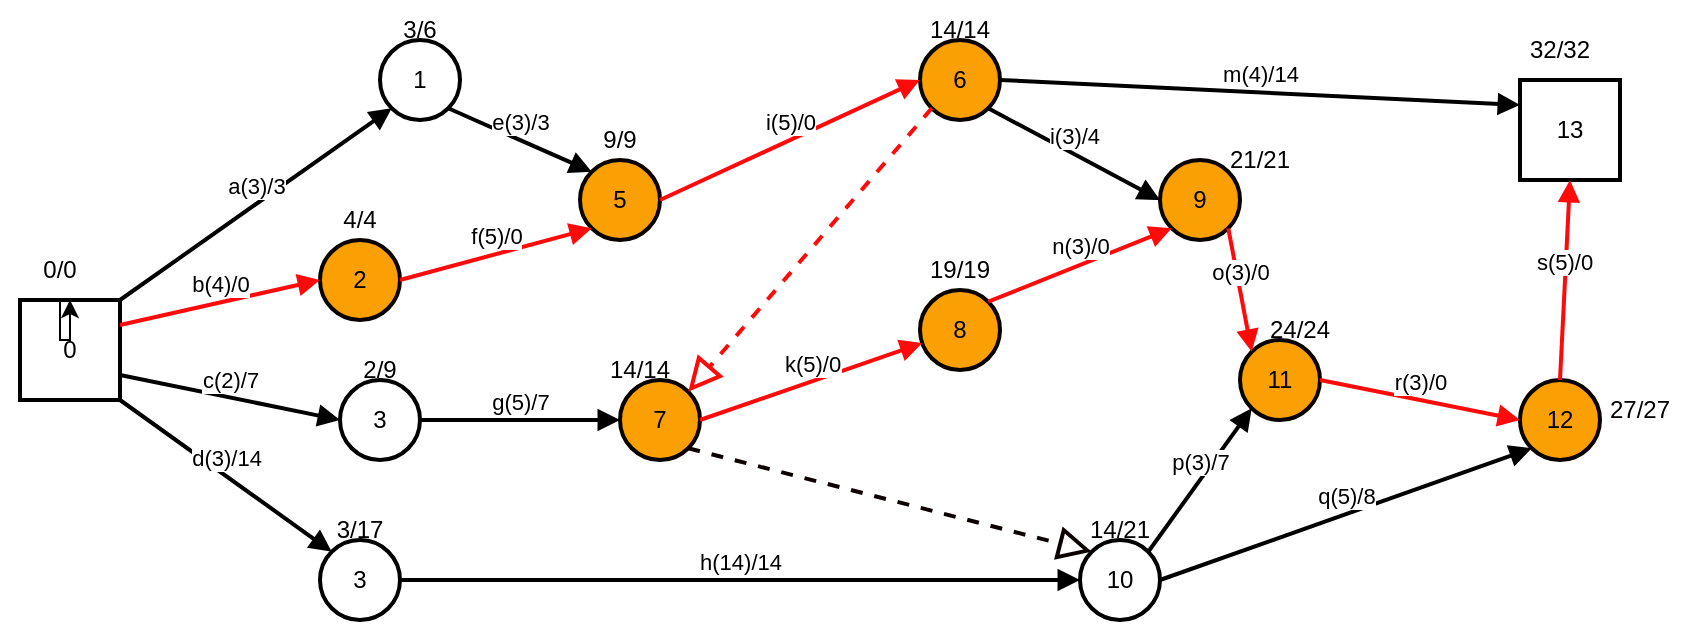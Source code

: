 <mxfile version="16.1.0" type="github" pages="2"><diagram id="oEf3Yl-H5i9EgFKKw8-c" name="Page-1"><mxGraphModel dx="1888" dy="579" grid="1" gridSize="10" guides="1" tooltips="1" connect="1" arrows="1" fold="1" page="1" pageScale="1" pageWidth="850" pageHeight="1100" math="0" shadow="0"><root><mxCell id="0"/><mxCell id="1" parent="0"/><mxCell id="lB4FinzbQt6ROny5KqeL-2" value="1" style="ellipse;whiteSpace=wrap;html=1;aspect=fixed;strokeWidth=2;" parent="1" vertex="1"><mxGeometry x="-150" y="100" width="40" height="40" as="geometry"/></mxCell><mxCell id="lB4FinzbQt6ROny5KqeL-3" value="2" style="ellipse;whiteSpace=wrap;html=1;aspect=fixed;fillColor=#FAA005;fontColor=#000000;strokeColor=#080200;strokeWidth=2;" parent="1" vertex="1"><mxGeometry x="-180" y="200" width="40" height="40" as="geometry"/></mxCell><mxCell id="lB4FinzbQt6ROny5KqeL-4" value="3" style="ellipse;whiteSpace=wrap;html=1;aspect=fixed;strokeWidth=2;" parent="1" vertex="1"><mxGeometry x="-170" y="270" width="40" height="40" as="geometry"/></mxCell><mxCell id="lB4FinzbQt6ROny5KqeL-5" value="10" style="ellipse;whiteSpace=wrap;html=1;aspect=fixed;strokeWidth=2;" parent="1" vertex="1"><mxGeometry x="200" y="350" width="40" height="40" as="geometry"/></mxCell><mxCell id="lB4FinzbQt6ROny5KqeL-6" value="9" style="ellipse;whiteSpace=wrap;html=1;aspect=fixed;fillColor=#FAA005;fontColor=#000000;strokeColor=#080200;strokeWidth=2;" parent="1" vertex="1"><mxGeometry x="240" y="160" width="40" height="40" as="geometry"/></mxCell><mxCell id="lB4FinzbQt6ROny5KqeL-7" value="12" style="ellipse;whiteSpace=wrap;html=1;aspect=fixed;fillColor=#FAA005;fontColor=#000000;strokeColor=#080200;strokeWidth=2;" parent="1" vertex="1"><mxGeometry x="420" y="270" width="40" height="40" as="geometry"/></mxCell><mxCell id="lB4FinzbQt6ROny5KqeL-8" value="8" style="ellipse;whiteSpace=wrap;html=1;aspect=fixed;fillColor=#FAA005;fontColor=#000000;strokeColor=#080200;strokeWidth=2;" parent="1" vertex="1"><mxGeometry x="120" y="225" width="40" height="40" as="geometry"/></mxCell><mxCell id="lB4FinzbQt6ROny5KqeL-9" value="11" style="ellipse;whiteSpace=wrap;html=1;aspect=fixed;fillColor=#FAA005;fontColor=#000000;strokeColor=#080200;strokeWidth=2;" parent="1" vertex="1"><mxGeometry x="280" y="250" width="40" height="40" as="geometry"/></mxCell><mxCell id="lB4FinzbQt6ROny5KqeL-10" value="5" style="ellipse;whiteSpace=wrap;html=1;aspect=fixed;fillColor=#FAA005;fontColor=#000000;strokeColor=#080200;strokeWidth=2;" parent="1" vertex="1"><mxGeometry x="-50" y="160" width="40" height="40" as="geometry"/></mxCell><mxCell id="lB4FinzbQt6ROny5KqeL-11" value="7" style="ellipse;whiteSpace=wrap;html=1;aspect=fixed;fillColor=#FAA005;fontColor=#000000;strokeColor=#080200;strokeWidth=2;" parent="1" vertex="1"><mxGeometry x="-30" y="270" width="40" height="40" as="geometry"/></mxCell><mxCell id="lB4FinzbQt6ROny5KqeL-13" value="6" style="ellipse;whiteSpace=wrap;html=1;aspect=fixed;fillColor=#FAA005;fontColor=#000000;strokeColor=#080200;strokeWidth=2;" parent="1" vertex="1"><mxGeometry x="120" y="100" width="40" height="40" as="geometry"/></mxCell><mxCell id="lB4FinzbQt6ROny5KqeL-15" value="0" style="whiteSpace=wrap;html=1;aspect=fixed;strokeWidth=2;" parent="1" vertex="1"><mxGeometry x="-330" y="230" width="50" height="50" as="geometry"/></mxCell><mxCell id="lB4FinzbQt6ROny5KqeL-16" value="13" style="whiteSpace=wrap;html=1;aspect=fixed;strokeWidth=2;" parent="1" vertex="1"><mxGeometry x="420" y="120" width="50" height="50" as="geometry"/></mxCell><mxCell id="lB4FinzbQt6ROny5KqeL-18" value="3" style="ellipse;whiteSpace=wrap;html=1;aspect=fixed;strokeWidth=2;" parent="1" vertex="1"><mxGeometry x="-180" y="350" width="40" height="40" as="geometry"/></mxCell><mxCell id="O1H2tXdAwqNPJy0CWzbl-1" value="" style="edgeStyle=orthogonalEdgeStyle;rounded=0;orthogonalLoop=1;jettySize=auto;html=1;" parent="1" source="lB4FinzbQt6ROny5KqeL-19" target="lB4FinzbQt6ROny5KqeL-15" edge="1"><mxGeometry relative="1" as="geometry"/></mxCell><mxCell id="lB4FinzbQt6ROny5KqeL-19" value="0/0" style="text;html=1;strokeColor=none;fillColor=none;align=center;verticalAlign=middle;whiteSpace=wrap;rounded=0;strokeWidth=2;" parent="1" vertex="1"><mxGeometry x="-340" y="200" width="60" height="30" as="geometry"/></mxCell><mxCell id="lB4FinzbQt6ROny5KqeL-22" value="a(3)/3" style="html=1;verticalAlign=bottom;endArrow=block;rounded=0;exitX=1;exitY=1;exitDx=0;exitDy=0;entryX=0;entryY=1;entryDx=0;entryDy=0;strokeWidth=2;" parent="1" source="lB4FinzbQt6ROny5KqeL-19" target="lB4FinzbQt6ROny5KqeL-2" edge="1"><mxGeometry width="80" relative="1" as="geometry"><mxPoint x="-350" y="120" as="sourcePoint"/><mxPoint x="-270" y="120" as="targetPoint"/></mxGeometry></mxCell><mxCell id="lB4FinzbQt6ROny5KqeL-23" value="b(4)/0" style="html=1;verticalAlign=bottom;endArrow=block;rounded=0;strokeColor=#FF0A0A;exitX=1;exitY=0.25;exitDx=0;exitDy=0;entryX=0;entryY=0.5;entryDx=0;entryDy=0;strokeWidth=2;" parent="1" source="lB4FinzbQt6ROny5KqeL-15" target="lB4FinzbQt6ROny5KqeL-3" edge="1"><mxGeometry width="80" relative="1" as="geometry"><mxPoint x="-260" y="300" as="sourcePoint"/><mxPoint x="-180" y="300" as="targetPoint"/></mxGeometry></mxCell><mxCell id="lB4FinzbQt6ROny5KqeL-26" value="c(2)/7" style="html=1;verticalAlign=bottom;endArrow=block;rounded=0;exitX=1;exitY=0.75;exitDx=0;exitDy=0;entryX=0;entryY=0.5;entryDx=0;entryDy=0;strokeWidth=2;" parent="1" source="lB4FinzbQt6ROny5KqeL-15" target="lB4FinzbQt6ROny5KqeL-4" edge="1"><mxGeometry width="80" relative="1" as="geometry"><mxPoint x="-270" y="240" as="sourcePoint"/><mxPoint x="-174.142" y="134.142" as="targetPoint"/></mxGeometry></mxCell><mxCell id="lB4FinzbQt6ROny5KqeL-27" value="d(3)/14" style="html=1;verticalAlign=bottom;endArrow=block;rounded=0;exitX=1;exitY=1;exitDx=0;exitDy=0;entryX=0;entryY=0;entryDx=0;entryDy=0;strokeWidth=2;" parent="1" source="lB4FinzbQt6ROny5KqeL-15" target="lB4FinzbQt6ROny5KqeL-18" edge="1"><mxGeometry width="80" relative="1" as="geometry"><mxPoint x="-270" y="265" as="sourcePoint"/><mxPoint x="-190" y="320" as="targetPoint"/></mxGeometry></mxCell><mxCell id="lB4FinzbQt6ROny5KqeL-30" value="e(3)/3" style="html=1;verticalAlign=bottom;endArrow=block;rounded=0;exitX=1;exitY=1;exitDx=0;exitDy=0;entryX=0;entryY=0;entryDx=0;entryDy=0;strokeWidth=2;" parent="1" source="lB4FinzbQt6ROny5KqeL-2" target="lB4FinzbQt6ROny5KqeL-10" edge="1"><mxGeometry width="80" relative="1" as="geometry"><mxPoint x="-260" y="275" as="sourcePoint"/><mxPoint x="-180" y="330" as="targetPoint"/></mxGeometry></mxCell><mxCell id="lB4FinzbQt6ROny5KqeL-33" value="f(5)/0" style="html=1;verticalAlign=bottom;endArrow=block;rounded=0;strokeColor=#FF0A0A;exitX=1;exitY=0.5;exitDx=0;exitDy=0;entryX=0;entryY=1;entryDx=0;entryDy=0;strokeWidth=2;" parent="1" source="lB4FinzbQt6ROny5KqeL-3" target="lB4FinzbQt6ROny5KqeL-10" edge="1"><mxGeometry width="80" relative="1" as="geometry"><mxPoint x="-270" y="252.5" as="sourcePoint"/><mxPoint x="-180" y="230" as="targetPoint"/></mxGeometry></mxCell><mxCell id="lB4FinzbQt6ROny5KqeL-34" value="3/6" style="text;html=1;strokeColor=none;fillColor=none;align=center;verticalAlign=middle;whiteSpace=wrap;rounded=0;strokeWidth=2;" parent="1" vertex="1"><mxGeometry x="-160" y="80" width="60" height="30" as="geometry"/></mxCell><mxCell id="lB4FinzbQt6ROny5KqeL-35" value="4/4" style="text;html=1;strokeColor=none;fillColor=none;align=center;verticalAlign=middle;whiteSpace=wrap;rounded=0;strokeWidth=2;" parent="1" vertex="1"><mxGeometry x="-190" y="175" width="60" height="30" as="geometry"/></mxCell><mxCell id="lB4FinzbQt6ROny5KqeL-36" value="2/9&lt;span style=&quot;color: rgba(0 , 0 , 0 , 0) ; font-family: monospace ; font-size: 0px&quot;&gt;%3CmxGraphModel%3E%3Croot%3E%3CmxCell%20id%3D%220%22%2F%3E%3CmxCell%20id%3D%221%22%20parent%3D%220%22%2F%3E%3CmxCell%20id%3D%222%22%20value%3D%223%2F6%22%20style%3D%22text%3Bhtml%3D1%3BstrokeColor%3Dnone%3BfillColor%3Dnone%3Balign%3Dcenter%3BverticalAlign%3Dmiddle%3BwhiteSpace%3Dwrap%3Brounded%3D0%3B%22%20vertex%3D%221%22%20parent%3D%221%22%3E%3CmxGeometry%20x%3D%22220%22%20y%3D%22560%22%20width%3D%2260%22%20height%3D%2230%22%20as%3D%22geometry%22%2F%3E%3C%2FmxCell%3E%3C%2Froot%3E%3C%2FmxGraphModel%3E&lt;/span&gt;" style="text;html=1;strokeColor=none;fillColor=none;align=center;verticalAlign=middle;whiteSpace=wrap;rounded=0;strokeWidth=2;" parent="1" vertex="1"><mxGeometry x="-180" y="250" width="60" height="30" as="geometry"/></mxCell><mxCell id="lB4FinzbQt6ROny5KqeL-37" value="3/17" style="text;html=1;strokeColor=none;fillColor=none;align=center;verticalAlign=middle;whiteSpace=wrap;rounded=0;strokeWidth=2;" parent="1" vertex="1"><mxGeometry x="-190" y="330" width="60" height="30" as="geometry"/></mxCell><mxCell id="lB4FinzbQt6ROny5KqeL-41" value="i(5)/0" style="html=1;verticalAlign=bottom;endArrow=block;rounded=0;strokeColor=#FF0A0A;exitX=1;exitY=0.5;exitDx=0;exitDy=0;entryX=0;entryY=0.5;entryDx=0;entryDy=0;strokeWidth=2;" parent="1" source="lB4FinzbQt6ROny5KqeL-10" target="lB4FinzbQt6ROny5KqeL-13" edge="1"><mxGeometry width="80" relative="1" as="geometry"><mxPoint x="-15.86" y="235" as="sourcePoint"/><mxPoint x="69.998" y="219.142" as="targetPoint"/></mxGeometry></mxCell><mxCell id="lB4FinzbQt6ROny5KqeL-42" value="g(5)/7" style="html=1;verticalAlign=bottom;endArrow=block;rounded=0;exitX=1;exitY=0.5;exitDx=0;exitDy=0;entryX=0;entryY=0.5;entryDx=0;entryDy=0;strokeWidth=2;" parent="1" source="lB4FinzbQt6ROny5KqeL-4" target="lB4FinzbQt6ROny5KqeL-11" edge="1"><mxGeometry width="80" relative="1" as="geometry"><mxPoint x="-99.998" y="250.002" as="sourcePoint"/><mxPoint x="-18.282" y="281.718" as="targetPoint"/></mxGeometry></mxCell><mxCell id="lB4FinzbQt6ROny5KqeL-43" value="h(14)/14" style="html=1;verticalAlign=bottom;endArrow=block;rounded=0;exitX=1;exitY=0.5;exitDx=0;exitDy=0;entryX=0;entryY=0.5;entryDx=0;entryDy=0;strokeWidth=2;" parent="1" source="lB4FinzbQt6ROny5KqeL-18" target="lB4FinzbQt6ROny5KqeL-5" edge="1"><mxGeometry width="80" relative="1" as="geometry"><mxPoint x="-110" y="380" as="sourcePoint"/><mxPoint y="380" as="targetPoint"/></mxGeometry></mxCell><mxCell id="lB4FinzbQt6ROny5KqeL-44" value="k(5)/0" style="html=1;verticalAlign=bottom;endArrow=block;rounded=0;strokeColor=#FF0A0A;exitX=1;exitY=0.5;exitDx=0;exitDy=0;strokeWidth=2;" parent="1" source="lB4FinzbQt6ROny5KqeL-11" target="lB4FinzbQt6ROny5KqeL-8" edge="1"><mxGeometry width="80" relative="1" as="geometry"><mxPoint x="10" y="280" as="sourcePoint"/><mxPoint x="185" y="185" as="targetPoint"/></mxGeometry></mxCell><mxCell id="lB4FinzbQt6ROny5KqeL-47" value="p(3)/7" style="html=1;verticalAlign=bottom;endArrow=block;rounded=0;exitX=1;exitY=0;exitDx=0;exitDy=0;entryX=0;entryY=1;entryDx=0;entryDy=0;strokeWidth=2;" parent="1" source="lB4FinzbQt6ROny5KqeL-5" target="lB4FinzbQt6ROny5KqeL-9" edge="1"><mxGeometry width="80" relative="1" as="geometry"><mxPoint x="-140" y="300" as="sourcePoint"/><mxPoint x="-10" y="275" as="targetPoint"/></mxGeometry></mxCell><mxCell id="lB4FinzbQt6ROny5KqeL-48" value="q(5)/8" style="html=1;verticalAlign=bottom;endArrow=block;rounded=0;exitX=1;exitY=0.5;exitDx=0;exitDy=0;entryX=0;entryY=1;entryDx=0;entryDy=0;strokeWidth=2;" parent="1" source="lB4FinzbQt6ROny5KqeL-5" target="lB4FinzbQt6ROny5KqeL-7" edge="1"><mxGeometry width="80" relative="1" as="geometry"><mxPoint x="244.142" y="365.858" as="sourcePoint"/><mxPoint x="285.858" y="279.142" as="targetPoint"/></mxGeometry></mxCell><mxCell id="lB4FinzbQt6ROny5KqeL-49" value="" style="endArrow=block;dashed=1;endFill=0;endSize=12;html=1;rounded=0;strokeColor=#0A0000;entryX=0;entryY=0;entryDx=0;entryDy=0;exitX=1;exitY=1;exitDx=0;exitDy=0;strokeWidth=2;" parent="1" source="lB4FinzbQt6ROny5KqeL-11" target="lB4FinzbQt6ROny5KqeL-5" edge="1"><mxGeometry width="160" relative="1" as="geometry"><mxPoint x="-9.5" y="344.5" as="sourcePoint"/><mxPoint x="150.5" y="344.5" as="targetPoint"/></mxGeometry></mxCell><mxCell id="lB4FinzbQt6ROny5KqeL-50" value="" style="endArrow=block;dashed=1;endFill=0;endSize=12;html=1;rounded=0;strokeColor=#FF0A0A;entryX=1;entryY=0;entryDx=0;entryDy=0;exitX=0;exitY=1;exitDx=0;exitDy=0;strokeWidth=2;" parent="1" source="lB4FinzbQt6ROny5KqeL-13" target="lB4FinzbQt6ROny5KqeL-11" edge="1"><mxGeometry width="160" relative="1" as="geometry"><mxPoint x="24.142" y="289.142" as="sourcePoint"/><mxPoint x="215.858" y="365.858" as="targetPoint"/></mxGeometry></mxCell><mxCell id="lB4FinzbQt6ROny5KqeL-51" value="i(3)/4" style="html=1;verticalAlign=bottom;endArrow=block;rounded=0;exitX=1;exitY=1;exitDx=0;exitDy=0;entryX=0;entryY=0.5;entryDx=0;entryDy=0;strokeWidth=2;" parent="1" source="lB4FinzbQt6ROny5KqeL-13" target="lB4FinzbQt6ROny5KqeL-6" edge="1"><mxGeometry width="80" relative="1" as="geometry"><mxPoint x="-140" y="300" as="sourcePoint"/><mxPoint x="-10" y="275" as="targetPoint"/></mxGeometry></mxCell><mxCell id="lB4FinzbQt6ROny5KqeL-52" value="n(3)/0" style="html=1;verticalAlign=bottom;endArrow=block;rounded=0;strokeColor=#FF0A0A;exitX=1;exitY=0;exitDx=0;exitDy=0;entryX=0;entryY=1;entryDx=0;entryDy=0;strokeWidth=2;" parent="1" source="lB4FinzbQt6ROny5KqeL-8" target="lB4FinzbQt6ROny5KqeL-6" edge="1"><mxGeometry width="80" relative="1" as="geometry"><mxPoint x="30" y="275" as="sourcePoint"/><mxPoint x="140.015" y="279.231" as="targetPoint"/></mxGeometry></mxCell><mxCell id="lB4FinzbQt6ROny5KqeL-53" value="o(3)/0" style="html=1;verticalAlign=bottom;endArrow=block;rounded=0;strokeColor=#FF0A0A;exitX=1;exitY=1;exitDx=0;exitDy=0;entryX=0;entryY=0;entryDx=0;entryDy=0;strokeWidth=2;" parent="1" source="lB4FinzbQt6ROny5KqeL-6" target="lB4FinzbQt6ROny5KqeL-9" edge="1"><mxGeometry width="80" relative="1" as="geometry"><mxPoint x="40" y="285" as="sourcePoint"/><mxPoint x="150.015" y="289.231" as="targetPoint"/></mxGeometry></mxCell><mxCell id="lB4FinzbQt6ROny5KqeL-55" value="m(4)/14" style="html=1;verticalAlign=bottom;endArrow=block;rounded=0;exitX=1;exitY=0.5;exitDx=0;exitDy=0;entryX=0;entryY=0.25;entryDx=0;entryDy=0;strokeWidth=2;" parent="1" source="lB4FinzbQt6ROny5KqeL-13" target="lB4FinzbQt6ROny5KqeL-16" edge="1"><mxGeometry width="80" relative="1" as="geometry"><mxPoint x="154.142" y="124.142" as="sourcePoint"/><mxPoint x="240" y="195" as="targetPoint"/></mxGeometry></mxCell><mxCell id="lB4FinzbQt6ROny5KqeL-56" value="r(3)/0" style="html=1;verticalAlign=bottom;endArrow=block;rounded=0;strokeColor=#FF0A0A;exitX=1;exitY=0.5;exitDx=0;exitDy=0;entryX=0;entryY=0.5;entryDx=0;entryDy=0;strokeWidth=2;" parent="1" source="lB4FinzbQt6ROny5KqeL-9" target="lB4FinzbQt6ROny5KqeL-7" edge="1"><mxGeometry width="80" relative="1" as="geometry"><mxPoint x="274.142" y="209.142" as="sourcePoint"/><mxPoint x="295.858" y="265.858" as="targetPoint"/></mxGeometry></mxCell><mxCell id="lB4FinzbQt6ROny5KqeL-57" value="s(5)/0" style="html=1;verticalAlign=bottom;endArrow=block;rounded=0;strokeColor=#FF0A0A;exitX=0.5;exitY=0;exitDx=0;exitDy=0;entryX=0.5;entryY=1;entryDx=0;entryDy=0;strokeWidth=2;" parent="1" source="lB4FinzbQt6ROny5KqeL-7" target="lB4FinzbQt6ROny5KqeL-16" edge="1"><mxGeometry width="80" relative="1" as="geometry"><mxPoint x="284.142" y="219.142" as="sourcePoint"/><mxPoint x="305.858" y="275.858" as="targetPoint"/></mxGeometry></mxCell><mxCell id="lB4FinzbQt6ROny5KqeL-58" value="9/9" style="text;html=1;strokeColor=none;fillColor=none;align=center;verticalAlign=middle;whiteSpace=wrap;rounded=0;strokeWidth=2;" parent="1" vertex="1"><mxGeometry x="-60" y="135" width="60" height="30" as="geometry"/></mxCell><mxCell id="lB4FinzbQt6ROny5KqeL-59" value="14/14" style="text;html=1;strokeColor=none;fillColor=none;align=center;verticalAlign=middle;whiteSpace=wrap;rounded=0;strokeWidth=2;" parent="1" vertex="1"><mxGeometry x="110" y="80" width="60" height="30" as="geometry"/></mxCell><mxCell id="lB4FinzbQt6ROny5KqeL-60" value="14/14" style="text;html=1;strokeColor=none;fillColor=none;align=center;verticalAlign=middle;whiteSpace=wrap;rounded=0;strokeWidth=2;" parent="1" vertex="1"><mxGeometry x="-50" y="250" width="60" height="30" as="geometry"/></mxCell><mxCell id="lB4FinzbQt6ROny5KqeL-61" value="19/19" style="text;html=1;strokeColor=none;fillColor=none;align=center;verticalAlign=middle;whiteSpace=wrap;rounded=0;strokeWidth=2;" parent="1" vertex="1"><mxGeometry x="110" y="200" width="60" height="30" as="geometry"/></mxCell><mxCell id="lB4FinzbQt6ROny5KqeL-62" value="21/21" style="text;html=1;strokeColor=none;fillColor=none;align=center;verticalAlign=middle;whiteSpace=wrap;rounded=0;strokeWidth=2;" parent="1" vertex="1"><mxGeometry x="260" y="145" width="60" height="30" as="geometry"/></mxCell><mxCell id="lB4FinzbQt6ROny5KqeL-63" value="32/32" style="text;html=1;strokeColor=none;fillColor=none;align=center;verticalAlign=middle;whiteSpace=wrap;rounded=0;strokeWidth=2;" parent="1" vertex="1"><mxGeometry x="410" y="90" width="60" height="30" as="geometry"/></mxCell><mxCell id="lB4FinzbQt6ROny5KqeL-64" value="27/27" style="text;html=1;strokeColor=none;fillColor=none;align=center;verticalAlign=middle;whiteSpace=wrap;rounded=0;strokeWidth=2;" parent="1" vertex="1"><mxGeometry x="450" y="270" width="60" height="30" as="geometry"/></mxCell><mxCell id="lB4FinzbQt6ROny5KqeL-65" value="14/21" style="text;html=1;strokeColor=none;fillColor=none;align=center;verticalAlign=middle;whiteSpace=wrap;rounded=0;strokeWidth=2;" parent="1" vertex="1"><mxGeometry x="190" y="330" width="60" height="30" as="geometry"/></mxCell><mxCell id="lB4FinzbQt6ROny5KqeL-66" value="24/24" style="text;html=1;strokeColor=none;fillColor=none;align=center;verticalAlign=middle;whiteSpace=wrap;rounded=0;strokeWidth=2;" parent="1" vertex="1"><mxGeometry x="280" y="230" width="60" height="30" as="geometry"/></mxCell></root></mxGraphModel></diagram><diagram id="ga8aRQJi4S9bOmA3b5IT" name="Page-2"><mxGraphModel dx="2595" dy="1448" grid="1" gridSize="10" guides="1" tooltips="1" connect="1" arrows="1" fold="1" page="1" pageScale="1" pageWidth="850" pageHeight="1100" math="0" shadow="0"><root><mxCell id="t2YgciknhnE9-WvplmRK-0"/><mxCell id="t2YgciknhnE9-WvplmRK-1" parent="t2YgciknhnE9-WvplmRK-0"/><mxCell id="dXuYYhe49qshn_mJ-lw2-0" value="Độc giả" style="rounded=0;whiteSpace=wrap;html=1;" vertex="1" parent="t2YgciknhnE9-WvplmRK-1"><mxGeometry x="400" y="320" width="120" height="60" as="geometry"/></mxCell><mxCell id="dXuYYhe49qshn_mJ-lw2-1" value="người quản lý" style="rounded=0;whiteSpace=wrap;html=1;" vertex="1" parent="t2YgciknhnE9-WvplmRK-1"><mxGeometry x="580" y="130" width="120" height="60" as="geometry"/></mxCell><mxCell id="dXuYYhe49qshn_mJ-lw2-2" value="thẻ độc giả" style="rounded=0;whiteSpace=wrap;html=1;" vertex="1" parent="t2YgciknhnE9-WvplmRK-1"><mxGeometry x="750" y="320" width="120" height="60" as="geometry"/></mxCell><mxCell id="dXuYYhe49qshn_mJ-lw2-3" value="" style="edgeStyle=entityRelationEdgeStyle;fontSize=12;html=1;endArrow=ERmandOne;startArrow=none;rounded=0;entryX=1;entryY=0.75;entryDx=0;entryDy=0;exitX=0;exitY=0.5;exitDx=0;exitDy=0;" edge="1" parent="t2YgciknhnE9-WvplmRK-1" source="dXuYYhe49qshn_mJ-lw2-4" target="dXuYYhe49qshn_mJ-lw2-0"><mxGeometry width="100" height="100" relative="1" as="geometry"><mxPoint x="330" y="470" as="sourcePoint"/><mxPoint x="430" y="370" as="targetPoint"/></mxGeometry></mxCell><mxCell id="dXuYYhe49qshn_mJ-lw2-4" value="Của" style="shape=rhombus;perimeter=rhombusPerimeter;whiteSpace=wrap;html=1;align=center;" vertex="1" parent="t2YgciknhnE9-WvplmRK-1"><mxGeometry x="580" y="335" width="120" height="60" as="geometry"/></mxCell><mxCell id="dXuYYhe49qshn_mJ-lw2-5" value="" style="edgeStyle=entityRelationEdgeStyle;fontSize=12;html=1;endArrow=none;startArrow=ERmandOne;rounded=0;entryX=1;entryY=0.5;entryDx=0;entryDy=0;exitX=0;exitY=0.75;exitDx=0;exitDy=0;" edge="1" parent="t2YgciknhnE9-WvplmRK-1" source="dXuYYhe49qshn_mJ-lw2-2" target="dXuYYhe49qshn_mJ-lw2-4"><mxGeometry width="100" height="100" relative="1" as="geometry"><mxPoint x="630" y="290" as="sourcePoint"/><mxPoint x="590" y="490" as="targetPoint"/></mxGeometry></mxCell><mxCell id="dXuYYhe49qshn_mJ-lw2-6" value="loại độc giả" style="ellipse;whiteSpace=wrap;html=1;align=center;" vertex="1" parent="t2YgciknhnE9-WvplmRK-1"><mxGeometry x="460" y="30" width="100" height="40" as="geometry"/></mxCell><mxCell id="dXuYYhe49qshn_mJ-lw2-7" value="mã độc giả" style="ellipse;whiteSpace=wrap;html=1;align=center;fontStyle=5;" vertex="1" parent="t2YgciknhnE9-WvplmRK-1"><mxGeometry x="170" y="360" width="100" height="40" as="geometry"/></mxCell><mxCell id="dXuYYhe49qshn_mJ-lw2-8" value="loại độc giả" style="ellipse;whiteSpace=wrap;html=1;align=center;" vertex="1" parent="t2YgciknhnE9-WvplmRK-1"><mxGeometry x="180" y="310" width="100" height="40" as="geometry"/></mxCell><mxCell id="dXuYYhe49qshn_mJ-lw2-9" value="" style="endArrow=none;html=1;rounded=0;entryX=0;entryY=0.75;entryDx=0;entryDy=0;exitX=1;exitY=0.5;exitDx=0;exitDy=0;" edge="1" parent="t2YgciknhnE9-WvplmRK-1" source="dXuYYhe49qshn_mJ-lw2-7" target="dXuYYhe49qshn_mJ-lw2-0"><mxGeometry relative="1" as="geometry"><mxPoint x="280" y="230" as="sourcePoint"/><mxPoint x="440" y="230" as="targetPoint"/></mxGeometry></mxCell><mxCell id="dXuYYhe49qshn_mJ-lw2-10" value="tên độc giả" style="ellipse;whiteSpace=wrap;html=1;align=center;" vertex="1" parent="t2YgciknhnE9-WvplmRK-1"><mxGeometry x="314" y="440" width="100" height="40" as="geometry"/></mxCell><mxCell id="dXuYYhe49qshn_mJ-lw2-11" value="nơi ở hiện tại" style="ellipse;whiteSpace=wrap;html=1;align=center;" vertex="1" parent="t2YgciknhnE9-WvplmRK-1"><mxGeometry x="400" y="480" width="100" height="40" as="geometry"/></mxCell><mxCell id="dXuYYhe49qshn_mJ-lw2-12" value="chứng minh thư" style="ellipse;whiteSpace=wrap;html=1;align=center;" vertex="1" parent="t2YgciknhnE9-WvplmRK-1"><mxGeometry x="500" y="450" width="100" height="40" as="geometry"/></mxCell><mxCell id="dXuYYhe49qshn_mJ-lw2-13" value="số điện thoại" style="ellipse;whiteSpace=wrap;html=1;align=center;" vertex="1" parent="t2YgciknhnE9-WvplmRK-1"><mxGeometry x="220" y="410" width="100" height="40" as="geometry"/></mxCell><mxCell id="dXuYYhe49qshn_mJ-lw2-14" value="email" style="ellipse;whiteSpace=wrap;html=1;align=center;" vertex="1" parent="t2YgciknhnE9-WvplmRK-1"><mxGeometry x="520" y="400" width="100" height="40" as="geometry"/></mxCell><mxCell id="dXuYYhe49qshn_mJ-lw2-15" value="trường, lớp, khoá, năm thứ" style="ellipse;whiteSpace=wrap;html=1;align=center;" vertex="1" parent="t2YgciknhnE9-WvplmRK-1"><mxGeometry x="190" y="250" width="100" height="40" as="geometry"/></mxCell><mxCell id="dXuYYhe49qshn_mJ-lw2-16" value="nơi đang làm việc" style="ellipse;whiteSpace=wrap;html=1;align=center;" vertex="1" parent="t2YgciknhnE9-WvplmRK-1"><mxGeometry x="300" y="230" width="100" height="40" as="geometry"/></mxCell><mxCell id="dXuYYhe49qshn_mJ-lw2-17" value="" style="endArrow=none;html=1;rounded=0;entryX=0;entryY=0;entryDx=0;entryDy=0;exitX=1;exitY=0.5;exitDx=0;exitDy=0;" edge="1" parent="t2YgciknhnE9-WvplmRK-1" source="dXuYYhe49qshn_mJ-lw2-15" target="dXuYYhe49qshn_mJ-lw2-0"><mxGeometry relative="1" as="geometry"><mxPoint x="350" y="230" as="sourcePoint"/><mxPoint x="390" y="330" as="targetPoint"/></mxGeometry></mxCell><mxCell id="dXuYYhe49qshn_mJ-lw2-18" value="" style="endArrow=none;html=1;rounded=0;entryX=0.25;entryY=0;entryDx=0;entryDy=0;exitX=1;exitY=1;exitDx=0;exitDy=0;" edge="1" parent="t2YgciknhnE9-WvplmRK-1" source="dXuYYhe49qshn_mJ-lw2-16" target="dXuYYhe49qshn_mJ-lw2-0"><mxGeometry relative="1" as="geometry"><mxPoint x="360" y="240" as="sourcePoint"/><mxPoint x="400" y="340" as="targetPoint"/></mxGeometry></mxCell><mxCell id="dXuYYhe49qshn_mJ-lw2-19" value="" style="endArrow=none;html=1;rounded=0;entryX=0.5;entryY=1;entryDx=0;entryDy=0;exitX=0.5;exitY=0;exitDx=0;exitDy=0;" edge="1" parent="t2YgciknhnE9-WvplmRK-1" source="dXuYYhe49qshn_mJ-lw2-11" target="dXuYYhe49qshn_mJ-lw2-0"><mxGeometry relative="1" as="geometry"><mxPoint x="370" y="250" as="sourcePoint"/><mxPoint x="410" y="350" as="targetPoint"/></mxGeometry></mxCell><mxCell id="dXuYYhe49qshn_mJ-lw2-20" value="" style="endArrow=none;html=1;rounded=0;entryX=0.5;entryY=0;entryDx=0;entryDy=0;exitX=0.25;exitY=1;exitDx=0;exitDy=0;" edge="1" parent="t2YgciknhnE9-WvplmRK-1" source="dXuYYhe49qshn_mJ-lw2-0" target="dXuYYhe49qshn_mJ-lw2-10"><mxGeometry relative="1" as="geometry"><mxPoint x="380" y="260" as="sourcePoint"/><mxPoint x="420" y="360" as="targetPoint"/></mxGeometry></mxCell><mxCell id="dXuYYhe49qshn_mJ-lw2-21" value="" style="endArrow=none;html=1;rounded=0;entryX=0;entryY=0;entryDx=0;entryDy=0;exitX=0.75;exitY=1;exitDx=0;exitDy=0;" edge="1" parent="t2YgciknhnE9-WvplmRK-1" source="dXuYYhe49qshn_mJ-lw2-0" target="dXuYYhe49qshn_mJ-lw2-12"><mxGeometry relative="1" as="geometry"><mxPoint x="390" y="270" as="sourcePoint"/><mxPoint x="430" y="370" as="targetPoint"/></mxGeometry></mxCell><mxCell id="dXuYYhe49qshn_mJ-lw2-22" value="" style="endArrow=none;html=1;rounded=0;entryX=0;entryY=1;entryDx=0;entryDy=0;exitX=1;exitY=0;exitDx=0;exitDy=0;" edge="1" parent="t2YgciknhnE9-WvplmRK-1" source="dXuYYhe49qshn_mJ-lw2-13" target="dXuYYhe49qshn_mJ-lw2-0"><mxGeometry relative="1" as="geometry"><mxPoint x="400" y="280" as="sourcePoint"/><mxPoint x="440" y="380" as="targetPoint"/></mxGeometry></mxCell><mxCell id="dXuYYhe49qshn_mJ-lw2-23" value="" style="endArrow=none;html=1;rounded=0;exitX=1;exitY=1;exitDx=0;exitDy=0;" edge="1" parent="t2YgciknhnE9-WvplmRK-1" source="dXuYYhe49qshn_mJ-lw2-0" target="dXuYYhe49qshn_mJ-lw2-14"><mxGeometry relative="1" as="geometry"><mxPoint x="410" y="290" as="sourcePoint"/><mxPoint x="450" y="390" as="targetPoint"/></mxGeometry></mxCell><mxCell id="dXuYYhe49qshn_mJ-lw2-24" value="" style="endArrow=none;html=1;rounded=0;entryX=0.25;entryY=0;entryDx=0;entryDy=0;exitX=0.5;exitY=1;exitDx=0;exitDy=0;" edge="1" parent="t2YgciknhnE9-WvplmRK-1" source="dXuYYhe49qshn_mJ-lw2-6" target="dXuYYhe49qshn_mJ-lw2-1"><mxGeometry relative="1" as="geometry"><mxPoint x="860" y="-20" as="sourcePoint"/><mxPoint x="900" y="80" as="targetPoint"/></mxGeometry></mxCell><mxCell id="dXuYYhe49qshn_mJ-lw2-25" value="tên nhân viên" style="ellipse;whiteSpace=wrap;html=1;align=center;" vertex="1" parent="t2YgciknhnE9-WvplmRK-1"><mxGeometry x="400" y="70" width="100" height="40" as="geometry"/></mxCell><mxCell id="dXuYYhe49qshn_mJ-lw2-26" value="" style="endArrow=none;html=1;rounded=0;entryX=1;entryY=1;entryDx=0;entryDy=0;exitX=0;exitY=0;exitDx=0;exitDy=0;" edge="1" parent="t2YgciknhnE9-WvplmRK-1" source="dXuYYhe49qshn_mJ-lw2-1" target="dXuYYhe49qshn_mJ-lw2-25"><mxGeometry relative="1" as="geometry"><mxPoint x="610" y="130" as="sourcePoint"/><mxPoint x="540" y="50" as="targetPoint"/></mxGeometry></mxCell><mxCell id="dXuYYhe49qshn_mJ-lw2-27" value="mã độc giả" style="ellipse;whiteSpace=wrap;html=1;align=center;fontStyle=5;" vertex="1" parent="t2YgciknhnE9-WvplmRK-1"><mxGeometry x="900" y="300" width="100" height="40" as="geometry"/></mxCell><mxCell id="dXuYYhe49qshn_mJ-lw2-28" value="" style="endArrow=none;html=1;rounded=0;entryX=1;entryY=0.25;entryDx=0;entryDy=0;exitX=0;exitY=0.5;exitDx=0;exitDy=0;" edge="1" parent="t2YgciknhnE9-WvplmRK-1" source="dXuYYhe49qshn_mJ-lw2-27" target="dXuYYhe49qshn_mJ-lw2-2"><mxGeometry relative="1" as="geometry"><mxPoint x="300" y="250" as="sourcePoint"/><mxPoint x="360" y="330" as="targetPoint"/></mxGeometry></mxCell><mxCell id="dXuYYhe49qshn_mJ-lw2-29" value="tên độc giả" style="ellipse;whiteSpace=wrap;html=1;align=center;" vertex="1" parent="t2YgciknhnE9-WvplmRK-1"><mxGeometry x="700" y="410" width="100" height="40" as="geometry"/></mxCell><mxCell id="dXuYYhe49qshn_mJ-lw2-30" value="" style="endArrow=none;html=1;rounded=0;entryX=0.5;entryY=0;entryDx=0;entryDy=0;exitX=0.25;exitY=1;exitDx=0;exitDy=0;" edge="1" parent="t2YgciknhnE9-WvplmRK-1" source="dXuYYhe49qshn_mJ-lw2-2" target="dXuYYhe49qshn_mJ-lw2-29"><mxGeometry relative="1" as="geometry"><mxPoint x="740" y="230" as="sourcePoint"/><mxPoint x="720" y="330" as="targetPoint"/></mxGeometry></mxCell><mxCell id="dXuYYhe49qshn_mJ-lw2-31" value="" style="endArrow=none;html=1;rounded=0;entryX=1;entryY=0.75;entryDx=0;entryDy=0;exitX=0;exitY=0.5;exitDx=0;exitDy=0;" edge="1" parent="t2YgciknhnE9-WvplmRK-1" source="dXuYYhe49qshn_mJ-lw2-34" target="dXuYYhe49qshn_mJ-lw2-2"><mxGeometry relative="1" as="geometry"><mxPoint x="790" y="240" as="sourcePoint"/><mxPoint x="730" y="340" as="targetPoint"/></mxGeometry></mxCell><mxCell id="dXuYYhe49qshn_mJ-lw2-32" value="" style="endArrow=none;html=1;rounded=0;entryX=1;entryY=0.5;entryDx=0;entryDy=0;exitX=0;exitY=0.25;exitDx=0;exitDy=0;" edge="1" parent="t2YgciknhnE9-WvplmRK-1" source="dXuYYhe49qshn_mJ-lw2-0" target="dXuYYhe49qshn_mJ-lw2-8"><mxGeometry relative="1" as="geometry"><mxPoint x="800" y="250" as="sourcePoint"/><mxPoint x="780" y="330" as="targetPoint"/></mxGeometry></mxCell><mxCell id="dXuYYhe49qshn_mJ-lw2-33" value="" style="endArrow=none;html=1;rounded=0;entryX=0.75;entryY=1;entryDx=0;entryDy=0;exitX=0.5;exitY=0;exitDx=0;exitDy=0;" edge="1" parent="t2YgciknhnE9-WvplmRK-1" source="dXuYYhe49qshn_mJ-lw2-35" target="dXuYYhe49qshn_mJ-lw2-2"><mxGeometry relative="1" as="geometry"><mxPoint x="790" y="450" as="sourcePoint"/><mxPoint x="900" y="490" as="targetPoint"/></mxGeometry></mxCell><mxCell id="dXuYYhe49qshn_mJ-lw2-34" value="loại độc giả" style="ellipse;whiteSpace=wrap;html=1;align=center;" vertex="1" parent="t2YgciknhnE9-WvplmRK-1"><mxGeometry x="900" y="360" width="100" height="40" as="geometry"/></mxCell><mxCell id="dXuYYhe49qshn_mJ-lw2-35" value="thời gian hiệu lực" style="ellipse;whiteSpace=wrap;html=1;align=center;" vertex="1" parent="t2YgciknhnE9-WvplmRK-1"><mxGeometry x="820" y="410" width="100" height="40" as="geometry"/></mxCell><mxCell id="dXuYYhe49qshn_mJ-lw2-36" value="Quản lý" style="shape=rhombus;perimeter=rhombusPerimeter;whiteSpace=wrap;html=1;align=center;" vertex="1" parent="t2YgciknhnE9-WvplmRK-1"><mxGeometry x="720" y="210" width="120" height="60" as="geometry"/></mxCell><mxCell id="dXuYYhe49qshn_mJ-lw2-37" value="Quản lý" style="shape=rhombus;perimeter=rhombusPerimeter;whiteSpace=wrap;html=1;align=center;rotation=0;" vertex="1" parent="t2YgciknhnE9-WvplmRK-1"><mxGeometry x="430" y="210" width="120" height="60" as="geometry"/></mxCell><mxCell id="dXuYYhe49qshn_mJ-lw2-38" value="" style="fontSize=12;html=1;endArrow=ERoneToMany;rounded=0;entryX=0.75;entryY=0;entryDx=0;entryDy=0;exitX=0.5;exitY=1;exitDx=0;exitDy=0;" edge="1" parent="t2YgciknhnE9-WvplmRK-1" source="dXuYYhe49qshn_mJ-lw2-37" target="dXuYYhe49qshn_mJ-lw2-0"><mxGeometry width="100" height="100" relative="1" as="geometry"><mxPoint x="490" y="335" as="sourcePoint"/><mxPoint x="620" y="220" as="targetPoint"/></mxGeometry></mxCell><mxCell id="dXuYYhe49qshn_mJ-lw2-39" value="" style="fontSize=12;html=1;endArrow=ERmandOne;rounded=0;verticalAlign=middle;entryX=0;entryY=0.5;entryDx=0;entryDy=0;exitX=0.5;exitY=0;exitDx=0;exitDy=0;edgeStyle=orthogonalEdgeStyle;" edge="1" parent="t2YgciknhnE9-WvplmRK-1" source="dXuYYhe49qshn_mJ-lw2-37" target="dXuYYhe49qshn_mJ-lw2-1"><mxGeometry width="100" height="100" relative="1" as="geometry"><mxPoint x="530" y="280" as="sourcePoint"/><mxPoint x="640" y="290" as="targetPoint"/></mxGeometry></mxCell><mxCell id="dXuYYhe49qshn_mJ-lw2-40" value="" style="fontSize=12;html=1;endArrow=ERmandOne;rounded=0;verticalAlign=middle;exitX=0.5;exitY=0;exitDx=0;exitDy=0;entryX=1;entryY=0.5;entryDx=0;entryDy=0;edgeStyle=orthogonalEdgeStyle;" edge="1" parent="t2YgciknhnE9-WvplmRK-1" source="dXuYYhe49qshn_mJ-lw2-36" target="dXuYYhe49qshn_mJ-lw2-1"><mxGeometry width="100" height="100" relative="1" as="geometry"><mxPoint x="510" y="170" as="sourcePoint"/><mxPoint x="750" y="200" as="targetPoint"/></mxGeometry></mxCell><mxCell id="dXuYYhe49qshn_mJ-lw2-41" value="" style="fontSize=12;html=1;endArrow=ERoneToMany;rounded=0;entryX=0.25;entryY=0;entryDx=0;entryDy=0;exitX=0.5;exitY=1;exitDx=0;exitDy=0;" edge="1" parent="t2YgciknhnE9-WvplmRK-1" source="dXuYYhe49qshn_mJ-lw2-36" target="dXuYYhe49qshn_mJ-lw2-2"><mxGeometry width="100" height="100" relative="1" as="geometry"><mxPoint x="450" y="200" as="sourcePoint"/><mxPoint x="450" y="330" as="targetPoint"/></mxGeometry></mxCell><mxCell id="dXuYYhe49qshn_mJ-lw2-42" value="chứng minh thư" style="ellipse;whiteSpace=wrap;html=1;align=center;" vertex="1" parent="t2YgciknhnE9-WvplmRK-1"><mxGeometry x="560" y="50" width="100" height="40" as="geometry"/></mxCell><mxCell id="dXuYYhe49qshn_mJ-lw2-43" value="" style="endArrow=none;html=1;rounded=0;entryX=0.75;entryY=0;entryDx=0;entryDy=0;exitX=0.5;exitY=1;exitDx=0;exitDy=0;" edge="1" parent="t2YgciknhnE9-WvplmRK-1" source="dXuYYhe49qshn_mJ-lw2-45" target="dXuYYhe49qshn_mJ-lw2-1"><mxGeometry relative="1" as="geometry"><mxPoint x="720" y="90" as="sourcePoint"/><mxPoint x="610" y="130" as="targetPoint"/></mxGeometry></mxCell><mxCell id="dXuYYhe49qshn_mJ-lw2-44" value="" style="endArrow=none;html=1;rounded=0;entryX=0.5;entryY=0;entryDx=0;entryDy=0;exitX=0.5;exitY=1;exitDx=0;exitDy=0;" edge="1" parent="t2YgciknhnE9-WvplmRK-1" source="dXuYYhe49qshn_mJ-lw2-42" target="dXuYYhe49qshn_mJ-lw2-1"><mxGeometry relative="1" as="geometry"><mxPoint x="574" y="80" as="sourcePoint"/><mxPoint x="620" y="140" as="targetPoint"/></mxGeometry></mxCell><mxCell id="dXuYYhe49qshn_mJ-lw2-45" value="mã nhân viên" style="ellipse;whiteSpace=wrap;html=1;align=center;fontStyle=5" vertex="1" parent="t2YgciknhnE9-WvplmRK-1"><mxGeometry x="660" y="30" width="100" height="40" as="geometry"/></mxCell><mxCell id="dXuYYhe49qshn_mJ-lw2-46" value="số điện thoại" style="ellipse;whiteSpace=wrap;html=1;align=center;" vertex="1" parent="t2YgciknhnE9-WvplmRK-1"><mxGeometry x="740" y="75" width="100" height="30" as="geometry"/></mxCell><mxCell id="dXuYYhe49qshn_mJ-lw2-47" value="" style="endArrow=none;html=1;rounded=0;verticalAlign=middle;exitX=1;exitY=0;exitDx=0;exitDy=0;entryX=0;entryY=0.5;entryDx=0;entryDy=0;" edge="1" parent="t2YgciknhnE9-WvplmRK-1" source="dXuYYhe49qshn_mJ-lw2-1" target="dXuYYhe49qshn_mJ-lw2-46"><mxGeometry relative="1" as="geometry"><mxPoint x="920" y="180" as="sourcePoint"/><mxPoint x="1080" y="180" as="targetPoint"/></mxGeometry></mxCell><mxCell id="dXuYYhe49qshn_mJ-lw2-48" value="email" style="ellipse;whiteSpace=wrap;html=1;align=center;" vertex="1" parent="t2YgciknhnE9-WvplmRK-1"><mxGeometry x="780" y="120" width="100" height="40" as="geometry"/></mxCell><mxCell id="dXuYYhe49qshn_mJ-lw2-49" value="" style="endArrow=none;html=1;rounded=0;verticalAlign=middle;entryX=0;entryY=0.5;entryDx=0;entryDy=0;exitX=1;exitY=0.25;exitDx=0;exitDy=0;" edge="1" parent="t2YgciknhnE9-WvplmRK-1" source="dXuYYhe49qshn_mJ-lw2-1" target="dXuYYhe49qshn_mJ-lw2-48"><mxGeometry relative="1" as="geometry"><mxPoint x="560" y="140" as="sourcePoint"/><mxPoint x="720" y="140" as="targetPoint"/></mxGeometry></mxCell></root></mxGraphModel></diagram></mxfile>